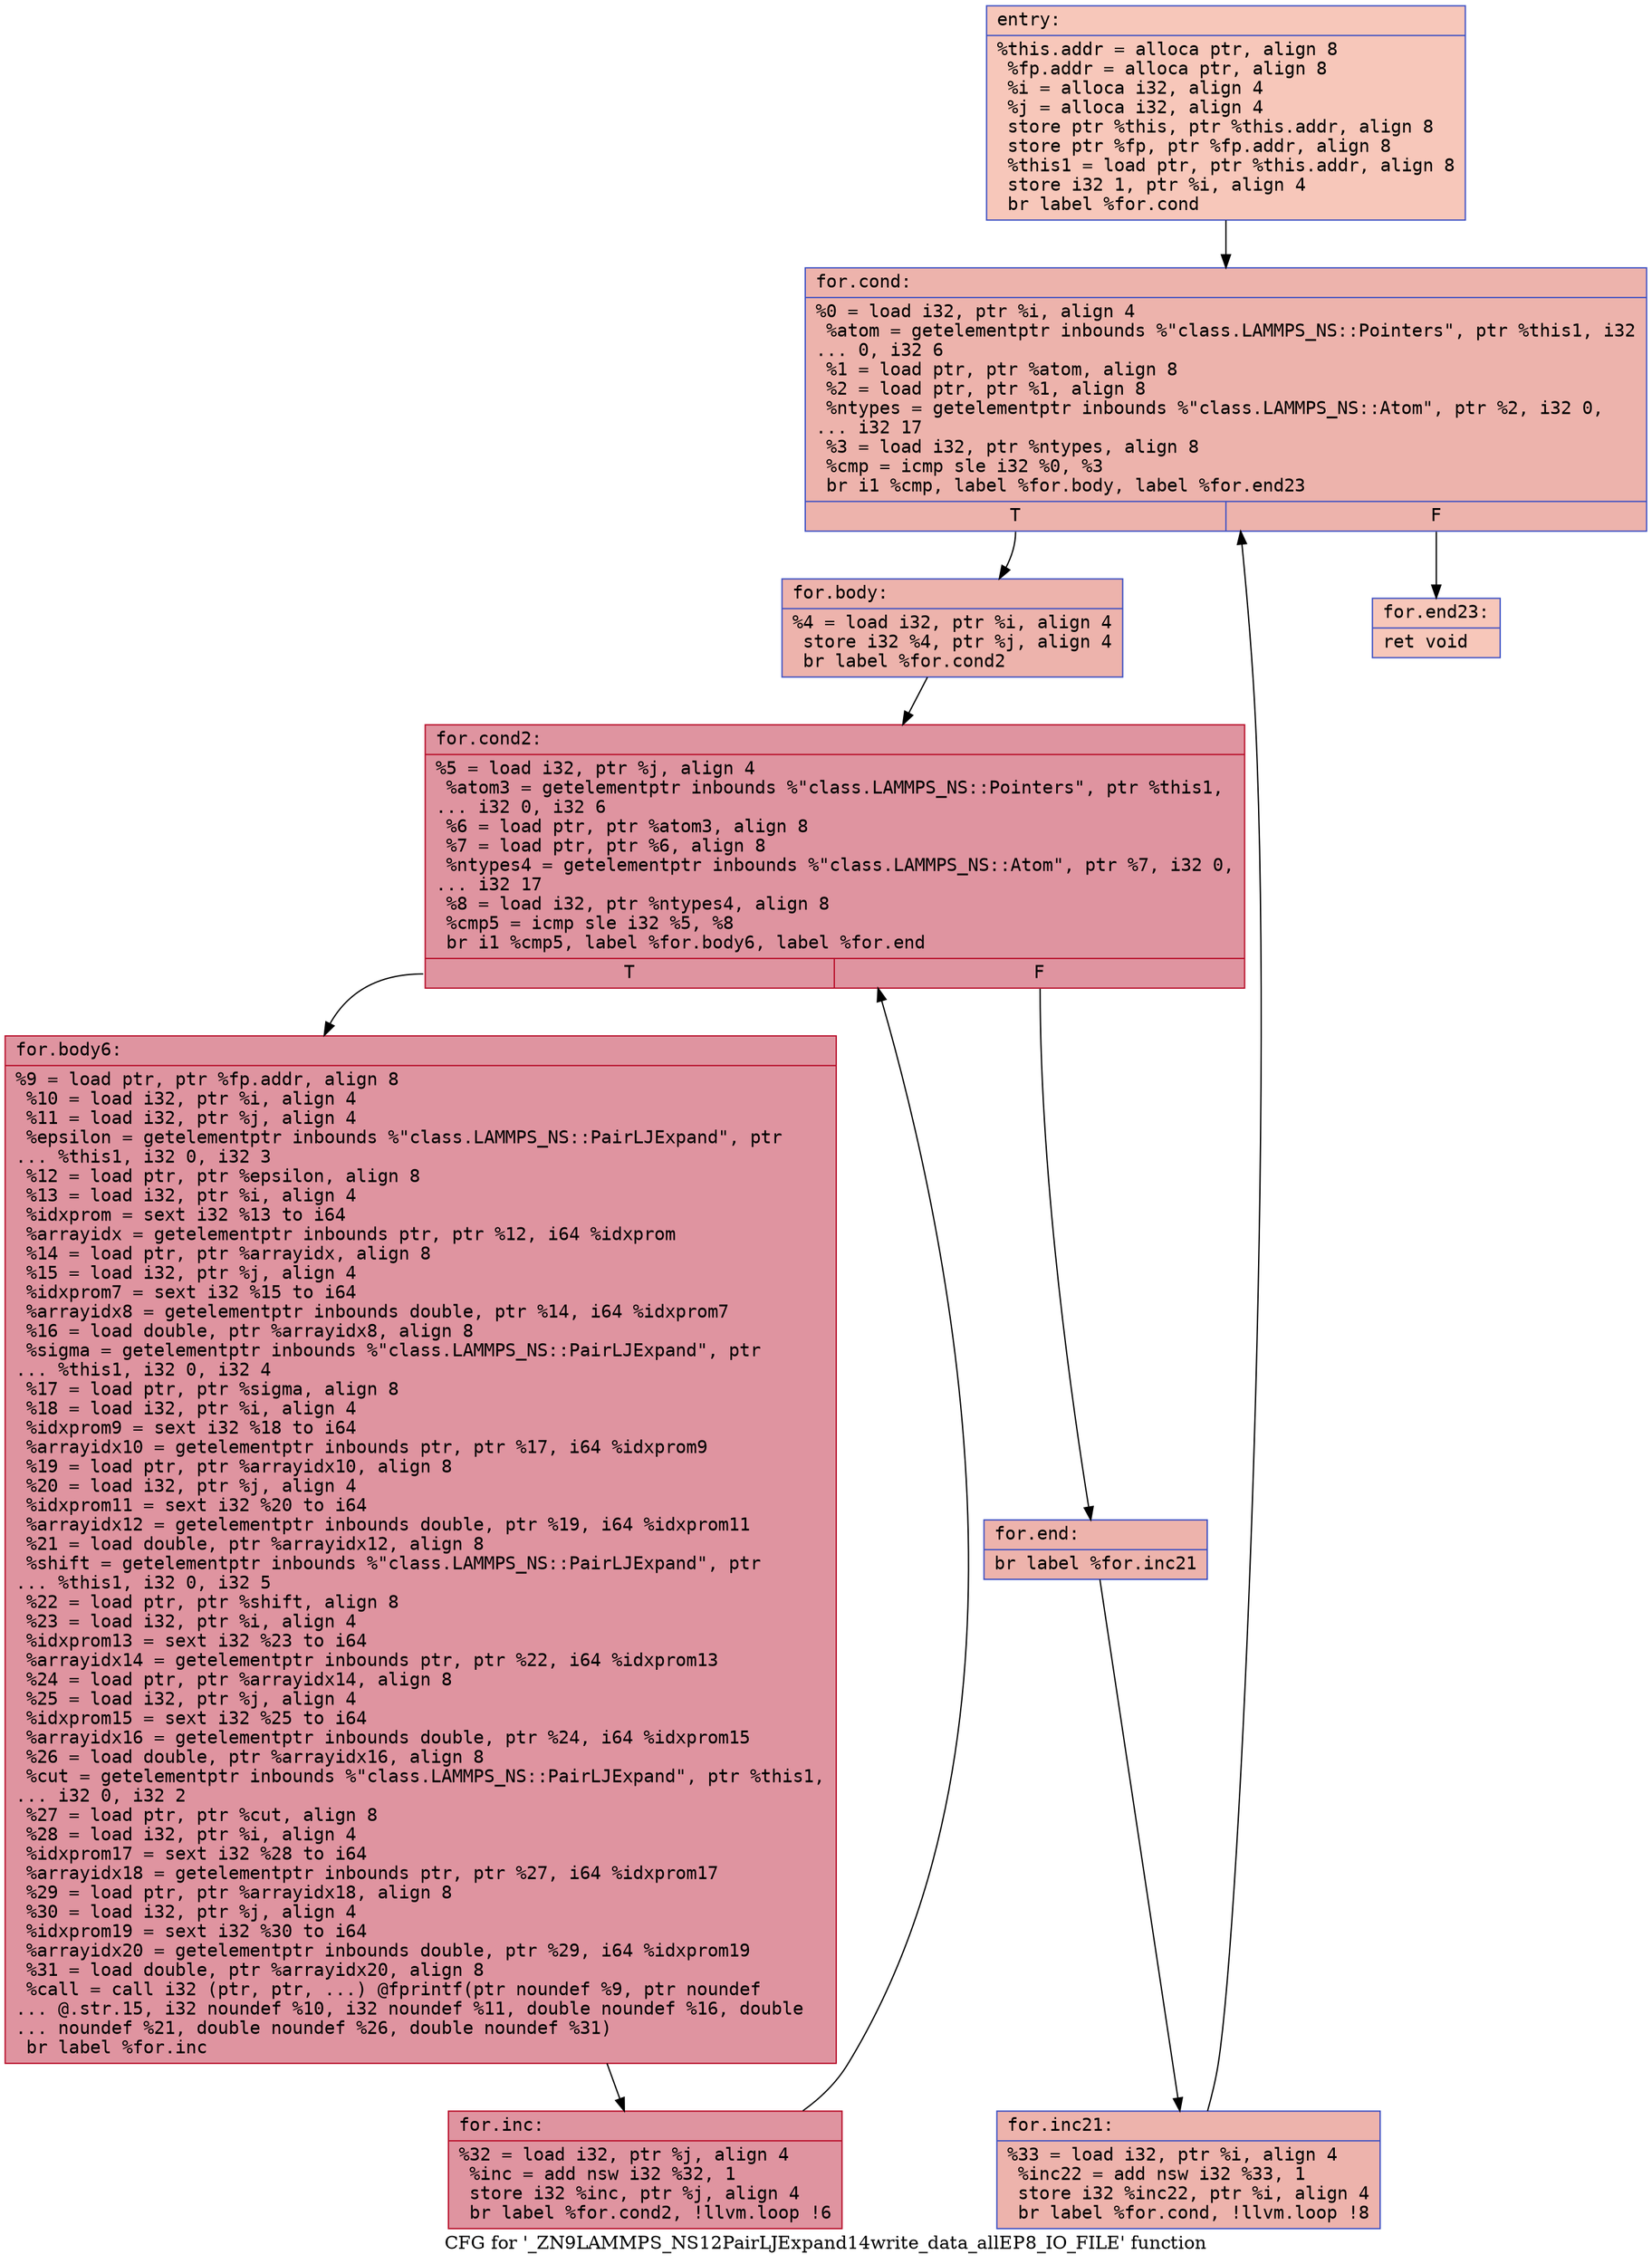 digraph "CFG for '_ZN9LAMMPS_NS12PairLJExpand14write_data_allEP8_IO_FILE' function" {
	label="CFG for '_ZN9LAMMPS_NS12PairLJExpand14write_data_allEP8_IO_FILE' function";

	Node0x55d88da462b0 [shape=record,color="#3d50c3ff", style=filled, fillcolor="#ec7f6370" fontname="Courier",label="{entry:\l|  %this.addr = alloca ptr, align 8\l  %fp.addr = alloca ptr, align 8\l  %i = alloca i32, align 4\l  %j = alloca i32, align 4\l  store ptr %this, ptr %this.addr, align 8\l  store ptr %fp, ptr %fp.addr, align 8\l  %this1 = load ptr, ptr %this.addr, align 8\l  store i32 1, ptr %i, align 4\l  br label %for.cond\l}"];
	Node0x55d88da462b0 -> Node0x55d88da466f0[tooltip="entry -> for.cond\nProbability 100.00%" ];
	Node0x55d88da466f0 [shape=record,color="#3d50c3ff", style=filled, fillcolor="#d6524470" fontname="Courier",label="{for.cond:\l|  %0 = load i32, ptr %i, align 4\l  %atom = getelementptr inbounds %\"class.LAMMPS_NS::Pointers\", ptr %this1, i32\l... 0, i32 6\l  %1 = load ptr, ptr %atom, align 8\l  %2 = load ptr, ptr %1, align 8\l  %ntypes = getelementptr inbounds %\"class.LAMMPS_NS::Atom\", ptr %2, i32 0,\l... i32 17\l  %3 = load i32, ptr %ntypes, align 8\l  %cmp = icmp sle i32 %0, %3\l  br i1 %cmp, label %for.body, label %for.end23\l|{<s0>T|<s1>F}}"];
	Node0x55d88da466f0:s0 -> Node0x55d88da46c50[tooltip="for.cond -> for.body\nProbability 96.88%" ];
	Node0x55d88da466f0:s1 -> Node0x55d88da46e70[tooltip="for.cond -> for.end23\nProbability 3.12%" ];
	Node0x55d88da46c50 [shape=record,color="#3d50c3ff", style=filled, fillcolor="#d6524470" fontname="Courier",label="{for.body:\l|  %4 = load i32, ptr %i, align 4\l  store i32 %4, ptr %j, align 4\l  br label %for.cond2\l}"];
	Node0x55d88da46c50 -> Node0x55d88da470c0[tooltip="for.body -> for.cond2\nProbability 100.00%" ];
	Node0x55d88da470c0 [shape=record,color="#b70d28ff", style=filled, fillcolor="#b70d2870" fontname="Courier",label="{for.cond2:\l|  %5 = load i32, ptr %j, align 4\l  %atom3 = getelementptr inbounds %\"class.LAMMPS_NS::Pointers\", ptr %this1,\l... i32 0, i32 6\l  %6 = load ptr, ptr %atom3, align 8\l  %7 = load ptr, ptr %6, align 8\l  %ntypes4 = getelementptr inbounds %\"class.LAMMPS_NS::Atom\", ptr %7, i32 0,\l... i32 17\l  %8 = load i32, ptr %ntypes4, align 8\l  %cmp5 = icmp sle i32 %5, %8\l  br i1 %cmp5, label %for.body6, label %for.end\l|{<s0>T|<s1>F}}"];
	Node0x55d88da470c0:s0 -> Node0x55d88da47620[tooltip="for.cond2 -> for.body6\nProbability 96.88%" ];
	Node0x55d88da470c0:s1 -> Node0x55d88da476a0[tooltip="for.cond2 -> for.end\nProbability 3.12%" ];
	Node0x55d88da47620 [shape=record,color="#b70d28ff", style=filled, fillcolor="#b70d2870" fontname="Courier",label="{for.body6:\l|  %9 = load ptr, ptr %fp.addr, align 8\l  %10 = load i32, ptr %i, align 4\l  %11 = load i32, ptr %j, align 4\l  %epsilon = getelementptr inbounds %\"class.LAMMPS_NS::PairLJExpand\", ptr\l... %this1, i32 0, i32 3\l  %12 = load ptr, ptr %epsilon, align 8\l  %13 = load i32, ptr %i, align 4\l  %idxprom = sext i32 %13 to i64\l  %arrayidx = getelementptr inbounds ptr, ptr %12, i64 %idxprom\l  %14 = load ptr, ptr %arrayidx, align 8\l  %15 = load i32, ptr %j, align 4\l  %idxprom7 = sext i32 %15 to i64\l  %arrayidx8 = getelementptr inbounds double, ptr %14, i64 %idxprom7\l  %16 = load double, ptr %arrayidx8, align 8\l  %sigma = getelementptr inbounds %\"class.LAMMPS_NS::PairLJExpand\", ptr\l... %this1, i32 0, i32 4\l  %17 = load ptr, ptr %sigma, align 8\l  %18 = load i32, ptr %i, align 4\l  %idxprom9 = sext i32 %18 to i64\l  %arrayidx10 = getelementptr inbounds ptr, ptr %17, i64 %idxprom9\l  %19 = load ptr, ptr %arrayidx10, align 8\l  %20 = load i32, ptr %j, align 4\l  %idxprom11 = sext i32 %20 to i64\l  %arrayidx12 = getelementptr inbounds double, ptr %19, i64 %idxprom11\l  %21 = load double, ptr %arrayidx12, align 8\l  %shift = getelementptr inbounds %\"class.LAMMPS_NS::PairLJExpand\", ptr\l... %this1, i32 0, i32 5\l  %22 = load ptr, ptr %shift, align 8\l  %23 = load i32, ptr %i, align 4\l  %idxprom13 = sext i32 %23 to i64\l  %arrayidx14 = getelementptr inbounds ptr, ptr %22, i64 %idxprom13\l  %24 = load ptr, ptr %arrayidx14, align 8\l  %25 = load i32, ptr %j, align 4\l  %idxprom15 = sext i32 %25 to i64\l  %arrayidx16 = getelementptr inbounds double, ptr %24, i64 %idxprom15\l  %26 = load double, ptr %arrayidx16, align 8\l  %cut = getelementptr inbounds %\"class.LAMMPS_NS::PairLJExpand\", ptr %this1,\l... i32 0, i32 2\l  %27 = load ptr, ptr %cut, align 8\l  %28 = load i32, ptr %i, align 4\l  %idxprom17 = sext i32 %28 to i64\l  %arrayidx18 = getelementptr inbounds ptr, ptr %27, i64 %idxprom17\l  %29 = load ptr, ptr %arrayidx18, align 8\l  %30 = load i32, ptr %j, align 4\l  %idxprom19 = sext i32 %30 to i64\l  %arrayidx20 = getelementptr inbounds double, ptr %29, i64 %idxprom19\l  %31 = load double, ptr %arrayidx20, align 8\l  %call = call i32 (ptr, ptr, ...) @fprintf(ptr noundef %9, ptr noundef\l... @.str.15, i32 noundef %10, i32 noundef %11, double noundef %16, double\l... noundef %21, double noundef %26, double noundef %31)\l  br label %for.inc\l}"];
	Node0x55d88da47620 -> Node0x55d88da49640[tooltip="for.body6 -> for.inc\nProbability 100.00%" ];
	Node0x55d88da49640 [shape=record,color="#b70d28ff", style=filled, fillcolor="#b70d2870" fontname="Courier",label="{for.inc:\l|  %32 = load i32, ptr %j, align 4\l  %inc = add nsw i32 %32, 1\l  store i32 %inc, ptr %j, align 4\l  br label %for.cond2, !llvm.loop !6\l}"];
	Node0x55d88da49640 -> Node0x55d88da470c0[tooltip="for.inc -> for.cond2\nProbability 100.00%" ];
	Node0x55d88da476a0 [shape=record,color="#3d50c3ff", style=filled, fillcolor="#d6524470" fontname="Courier",label="{for.end:\l|  br label %for.inc21\l}"];
	Node0x55d88da476a0 -> Node0x55d88da499a0[tooltip="for.end -> for.inc21\nProbability 100.00%" ];
	Node0x55d88da499a0 [shape=record,color="#3d50c3ff", style=filled, fillcolor="#d6524470" fontname="Courier",label="{for.inc21:\l|  %33 = load i32, ptr %i, align 4\l  %inc22 = add nsw i32 %33, 1\l  store i32 %inc22, ptr %i, align 4\l  br label %for.cond, !llvm.loop !8\l}"];
	Node0x55d88da499a0 -> Node0x55d88da466f0[tooltip="for.inc21 -> for.cond\nProbability 100.00%" ];
	Node0x55d88da46e70 [shape=record,color="#3d50c3ff", style=filled, fillcolor="#ec7f6370" fontname="Courier",label="{for.end23:\l|  ret void\l}"];
}
